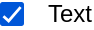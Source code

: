 <mxfile version="14.6.13" type="device"><diagram id="8m9NR9j17omeSpNss05Z" name="Seite-1"><mxGraphModel dx="1086" dy="2135" grid="1" gridSize="10" guides="1" tooltips="1" connect="1" arrows="1" fold="1" page="1" pageScale="1" pageWidth="827" pageHeight="1169" math="0" shadow="0"><root><mxCell id="0"/><mxCell id="1" parent="0"/><mxCell id="E9PpN7A224-U89OQQq8w-1" value="Text" style="html=1;shadow=0;dashed=0;shape=mxgraph.atlassian.checkbox_2;fillColor=#0057D8;strokeColor=none;align=left;verticalAlign=middle;fontStyle=0;fontSize=12;labelPosition=right;verticalLabelPosition=middle;spacingLeft=10" vertex="1" parent="1"><mxGeometry x="40" y="-1120" width="12" height="12" as="geometry"/></mxCell></root></mxGraphModel></diagram></mxfile>